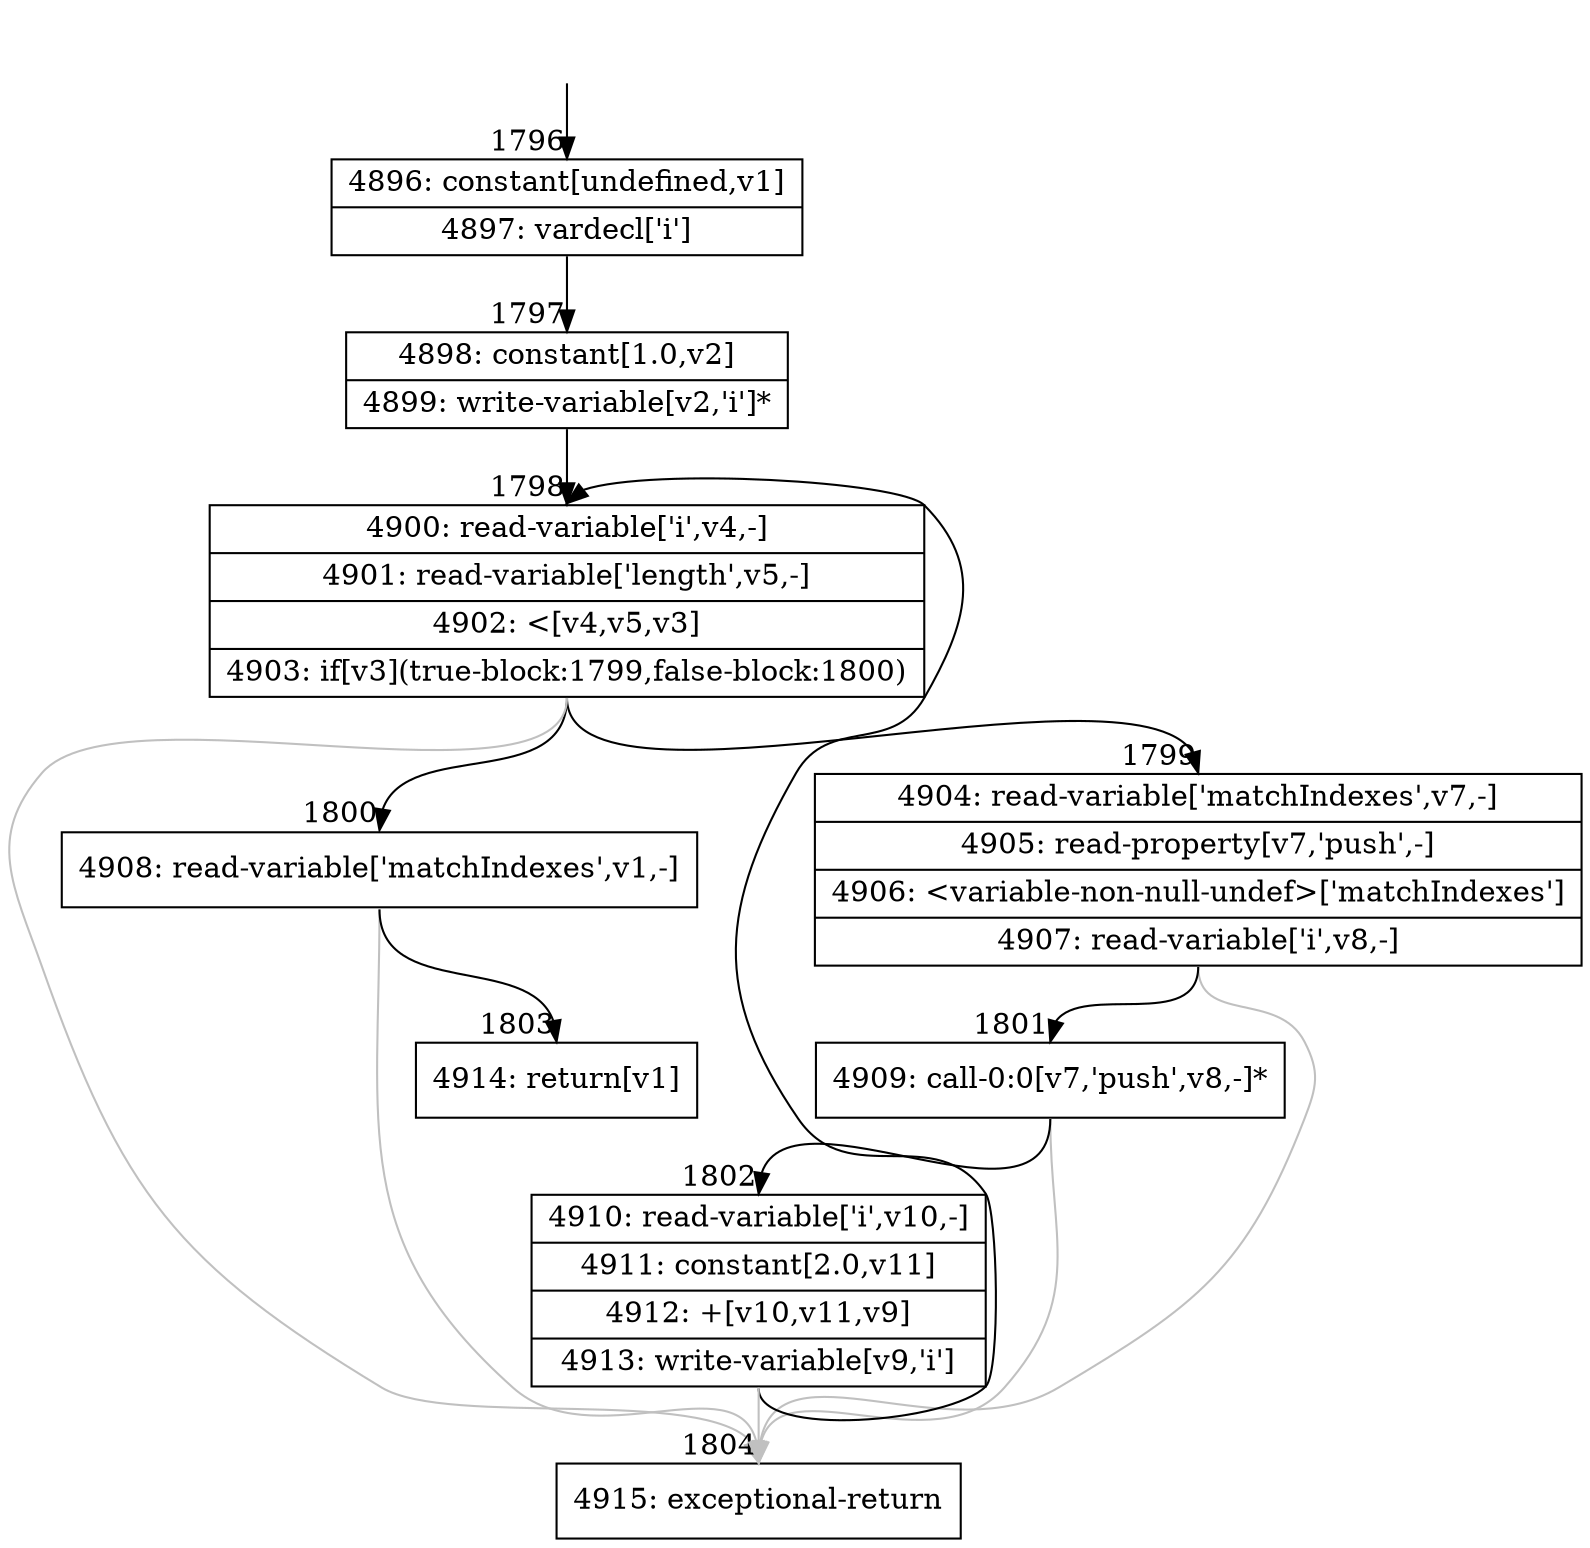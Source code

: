 digraph {
rankdir="TD"
BB_entry134[shape=none,label=""];
BB_entry134 -> BB1796 [tailport=s, headport=n, headlabel="    1796"]
BB1796 [shape=record label="{4896: constant[undefined,v1]|4897: vardecl['i']}" ] 
BB1796 -> BB1797 [tailport=s, headport=n, headlabel="      1797"]
BB1797 [shape=record label="{4898: constant[1.0,v2]|4899: write-variable[v2,'i']*}" ] 
BB1797 -> BB1798 [tailport=s, headport=n, headlabel="      1798"]
BB1798 [shape=record label="{4900: read-variable['i',v4,-]|4901: read-variable['length',v5,-]|4902: \<[v4,v5,v3]|4903: if[v3](true-block:1799,false-block:1800)}" ] 
BB1798 -> BB1799 [tailport=s, headport=n, headlabel="      1799"]
BB1798 -> BB1800 [tailport=s, headport=n, headlabel="      1800"]
BB1798 -> BB1804 [tailport=s, headport=n, color=gray, headlabel="      1804"]
BB1799 [shape=record label="{4904: read-variable['matchIndexes',v7,-]|4905: read-property[v7,'push',-]|4906: \<variable-non-null-undef\>['matchIndexes']|4907: read-variable['i',v8,-]}" ] 
BB1799 -> BB1801 [tailport=s, headport=n, headlabel="      1801"]
BB1799 -> BB1804 [tailport=s, headport=n, color=gray]
BB1800 [shape=record label="{4908: read-variable['matchIndexes',v1,-]}" ] 
BB1800 -> BB1803 [tailport=s, headport=n, headlabel="      1803"]
BB1800 -> BB1804 [tailport=s, headport=n, color=gray]
BB1801 [shape=record label="{4909: call-0:0[v7,'push',v8,-]*}" ] 
BB1801 -> BB1802 [tailport=s, headport=n, headlabel="      1802"]
BB1801 -> BB1804 [tailport=s, headport=n, color=gray]
BB1802 [shape=record label="{4910: read-variable['i',v10,-]|4911: constant[2.0,v11]|4912: +[v10,v11,v9]|4913: write-variable[v9,'i']}" ] 
BB1802 -> BB1798 [tailport=s, headport=n]
BB1802 -> BB1804 [tailport=s, headport=n, color=gray]
BB1803 [shape=record label="{4914: return[v1]}" ] 
BB1804 [shape=record label="{4915: exceptional-return}" ] 
}
